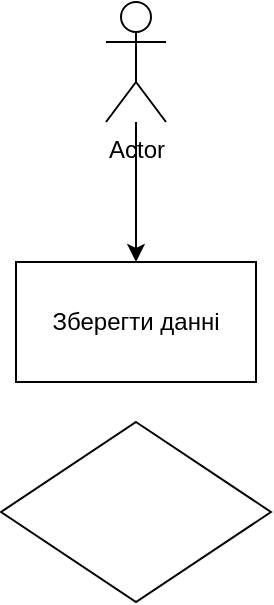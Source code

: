 <mxfile version="15.1.0" type="github">
  <diagram id="kgpKYQtTHZ0yAKxKKP6v" name="Page-1">
    <mxGraphModel dx="1422" dy="794" grid="1" gridSize="10" guides="1" tooltips="1" connect="1" arrows="1" fold="1" page="1" pageScale="1" pageWidth="850" pageHeight="1100" math="0" shadow="0">
      <root>
        <mxCell id="0" />
        <mxCell id="1" parent="0" />
        <mxCell id="TjZYKHOrASI7Wl4yKwdB-3" value="" style="edgeStyle=orthogonalEdgeStyle;rounded=0;orthogonalLoop=1;jettySize=auto;html=1;" edge="1" parent="1" source="TjZYKHOrASI7Wl4yKwdB-1" target="TjZYKHOrASI7Wl4yKwdB-2">
          <mxGeometry relative="1" as="geometry" />
        </mxCell>
        <mxCell id="TjZYKHOrASI7Wl4yKwdB-1" value="Actor" style="shape=umlActor;verticalLabelPosition=bottom;verticalAlign=top;html=1;outlineConnect=0;" vertex="1" parent="1">
          <mxGeometry x="150" y="250" width="30" height="60" as="geometry" />
        </mxCell>
        <mxCell id="TjZYKHOrASI7Wl4yKwdB-2" value="Зберегти данні" style="rounded=0;whiteSpace=wrap;html=1;" vertex="1" parent="1">
          <mxGeometry x="105" y="380" width="120" height="60" as="geometry" />
        </mxCell>
        <mxCell id="TjZYKHOrASI7Wl4yKwdB-4" value="" style="rhombus;whiteSpace=wrap;html=1;" vertex="1" parent="1">
          <mxGeometry x="97.5" y="460" width="135" height="90" as="geometry" />
        </mxCell>
      </root>
    </mxGraphModel>
  </diagram>
</mxfile>
